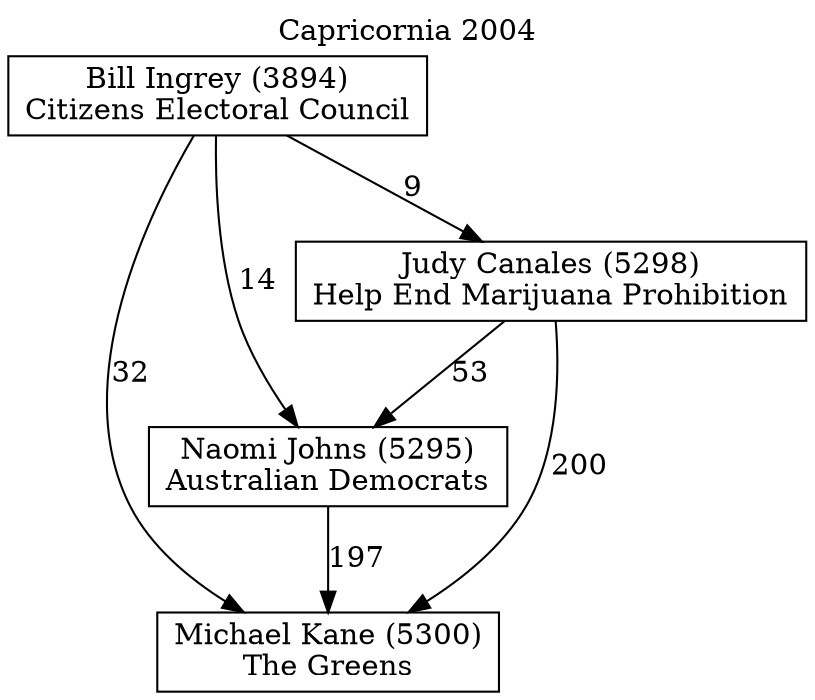 // House preference flow
digraph "Michael Kane (5300)_Capricornia_2004" {
	graph [label="Capricornia 2004" labelloc=t mclimit=10]
	node [shape=box]
	"Michael Kane (5300)" [label="Michael Kane (5300)
The Greens"]
	"Naomi Johns (5295)" [label="Naomi Johns (5295)
Australian Democrats"]
	"Judy Canales (5298)" [label="Judy Canales (5298)
Help End Marijuana Prohibition"]
	"Bill Ingrey (3894)" [label="Bill Ingrey (3894)
Citizens Electoral Council"]
	"Michael Kane (5300)" [label="Michael Kane (5300)
The Greens"]
	"Judy Canales (5298)" [label="Judy Canales (5298)
Help End Marijuana Prohibition"]
	"Bill Ingrey (3894)" [label="Bill Ingrey (3894)
Citizens Electoral Council"]
	"Michael Kane (5300)" [label="Michael Kane (5300)
The Greens"]
	"Bill Ingrey (3894)" [label="Bill Ingrey (3894)
Citizens Electoral Council"]
	"Bill Ingrey (3894)" [label="Bill Ingrey (3894)
Citizens Electoral Council"]
	"Judy Canales (5298)" [label="Judy Canales (5298)
Help End Marijuana Prohibition"]
	"Bill Ingrey (3894)" [label="Bill Ingrey (3894)
Citizens Electoral Council"]
	"Bill Ingrey (3894)" [label="Bill Ingrey (3894)
Citizens Electoral Council"]
	"Naomi Johns (5295)" [label="Naomi Johns (5295)
Australian Democrats"]
	"Judy Canales (5298)" [label="Judy Canales (5298)
Help End Marijuana Prohibition"]
	"Bill Ingrey (3894)" [label="Bill Ingrey (3894)
Citizens Electoral Council"]
	"Naomi Johns (5295)" [label="Naomi Johns (5295)
Australian Democrats"]
	"Bill Ingrey (3894)" [label="Bill Ingrey (3894)
Citizens Electoral Council"]
	"Bill Ingrey (3894)" [label="Bill Ingrey (3894)
Citizens Electoral Council"]
	"Judy Canales (5298)" [label="Judy Canales (5298)
Help End Marijuana Prohibition"]
	"Bill Ingrey (3894)" [label="Bill Ingrey (3894)
Citizens Electoral Council"]
	"Bill Ingrey (3894)" [label="Bill Ingrey (3894)
Citizens Electoral Council"]
	"Naomi Johns (5295)" -> "Michael Kane (5300)" [label=197]
	"Judy Canales (5298)" -> "Naomi Johns (5295)" [label=53]
	"Bill Ingrey (3894)" -> "Judy Canales (5298)" [label=9]
	"Judy Canales (5298)" -> "Michael Kane (5300)" [label=200]
	"Bill Ingrey (3894)" -> "Michael Kane (5300)" [label=32]
	"Bill Ingrey (3894)" -> "Naomi Johns (5295)" [label=14]
}
